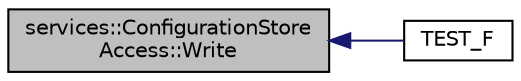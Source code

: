digraph "services::ConfigurationStoreAccess::Write"
{
 // INTERACTIVE_SVG=YES
  edge [fontname="Helvetica",fontsize="10",labelfontname="Helvetica",labelfontsize="10"];
  node [fontname="Helvetica",fontsize="10",shape=record];
  rankdir="LR";
  Node14 [label="services::ConfigurationStore\lAccess::Write",height=0.2,width=0.4,color="black", fillcolor="grey75", style="filled", fontcolor="black"];
  Node14 -> Node15 [dir="back",color="midnightblue",fontsize="10",style="solid",fontname="Helvetica"];
  Node15 [label="TEST_F",height=0.2,width=0.4,color="black", fillcolor="white", style="filled",URL="$d3/dd6/_test_configuration_store_8cpp.html#a02513aefc7497a2d04d51ab01909c13a"];
}
